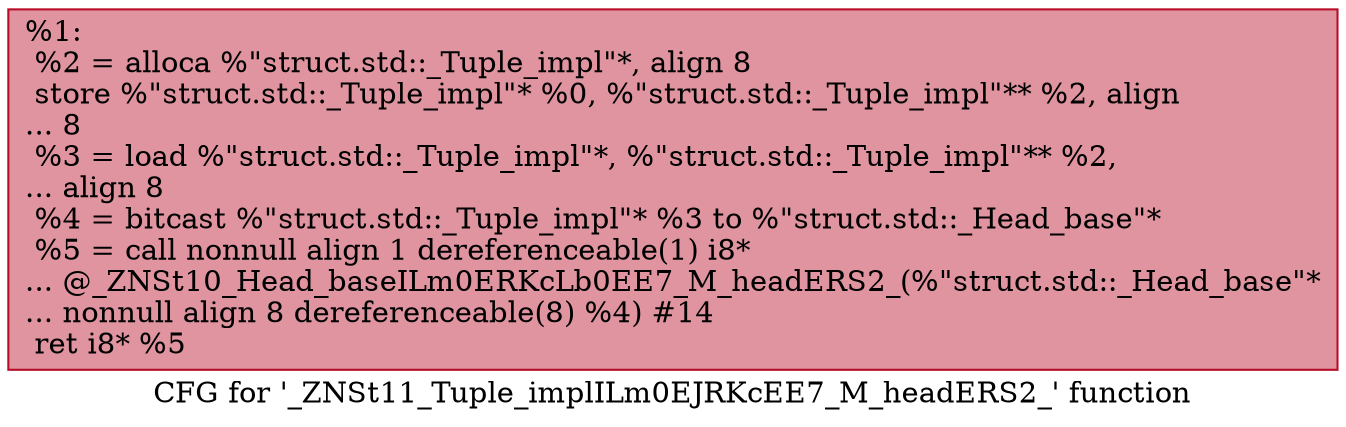 digraph "CFG for '_ZNSt11_Tuple_implILm0EJRKcEE7_M_headERS2_' function" {
	label="CFG for '_ZNSt11_Tuple_implILm0EJRKcEE7_M_headERS2_' function";

	Node0x557bfd52a3c0 [shape=record,color="#b70d28ff", style=filled, fillcolor="#b70d2870",label="{%1:\l  %2 = alloca %\"struct.std::_Tuple_impl\"*, align 8\l  store %\"struct.std::_Tuple_impl\"* %0, %\"struct.std::_Tuple_impl\"** %2, align\l... 8\l  %3 = load %\"struct.std::_Tuple_impl\"*, %\"struct.std::_Tuple_impl\"** %2,\l... align 8\l  %4 = bitcast %\"struct.std::_Tuple_impl\"* %3 to %\"struct.std::_Head_base\"*\l  %5 = call nonnull align 1 dereferenceable(1) i8*\l... @_ZNSt10_Head_baseILm0ERKcLb0EE7_M_headERS2_(%\"struct.std::_Head_base\"*\l... nonnull align 8 dereferenceable(8) %4) #14\l  ret i8* %5\l}"];
}
